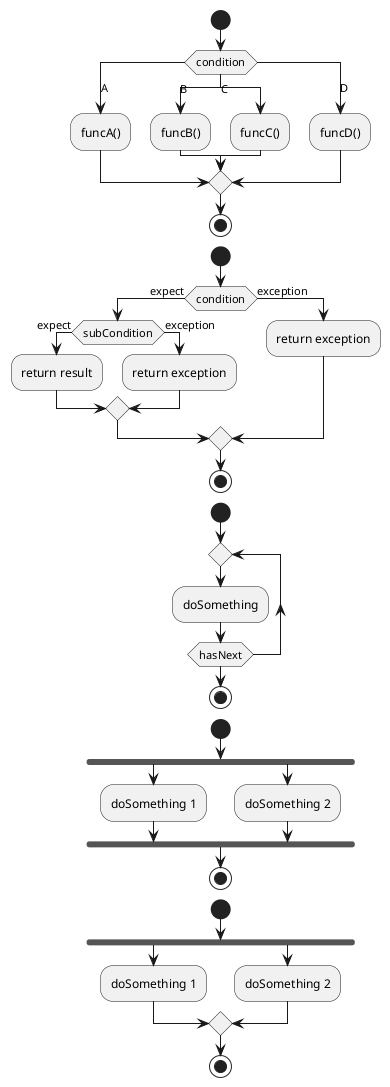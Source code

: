 @startuml
'https://plantuml.com/activity-diagram-beta

'Switch判断
start
switch(condition)
case(A)
:funcA();
case(B)
:funcB();
case(C)
:funcC();
case(D)
:funcD();
endswitch
stop

'嵌套判断
start
if(condition)then(expect)
if(subCondition)then(expect)
:return result;
else(exception)
:return exception;
endif
else (exception)
:return exception;
endif
stop

'重复循环
start
repeat
  :doSomething;
repeat while (hasNext)
stop

'并行各自处理处理
start
fork
  :doSomething 1;
fork again
  :doSomething 2;
end fork
stop

'并行处理并合并
start
fork
  :doSomething 1;
fork again
  :doSomething 2;
end merge
stop

@enduml
